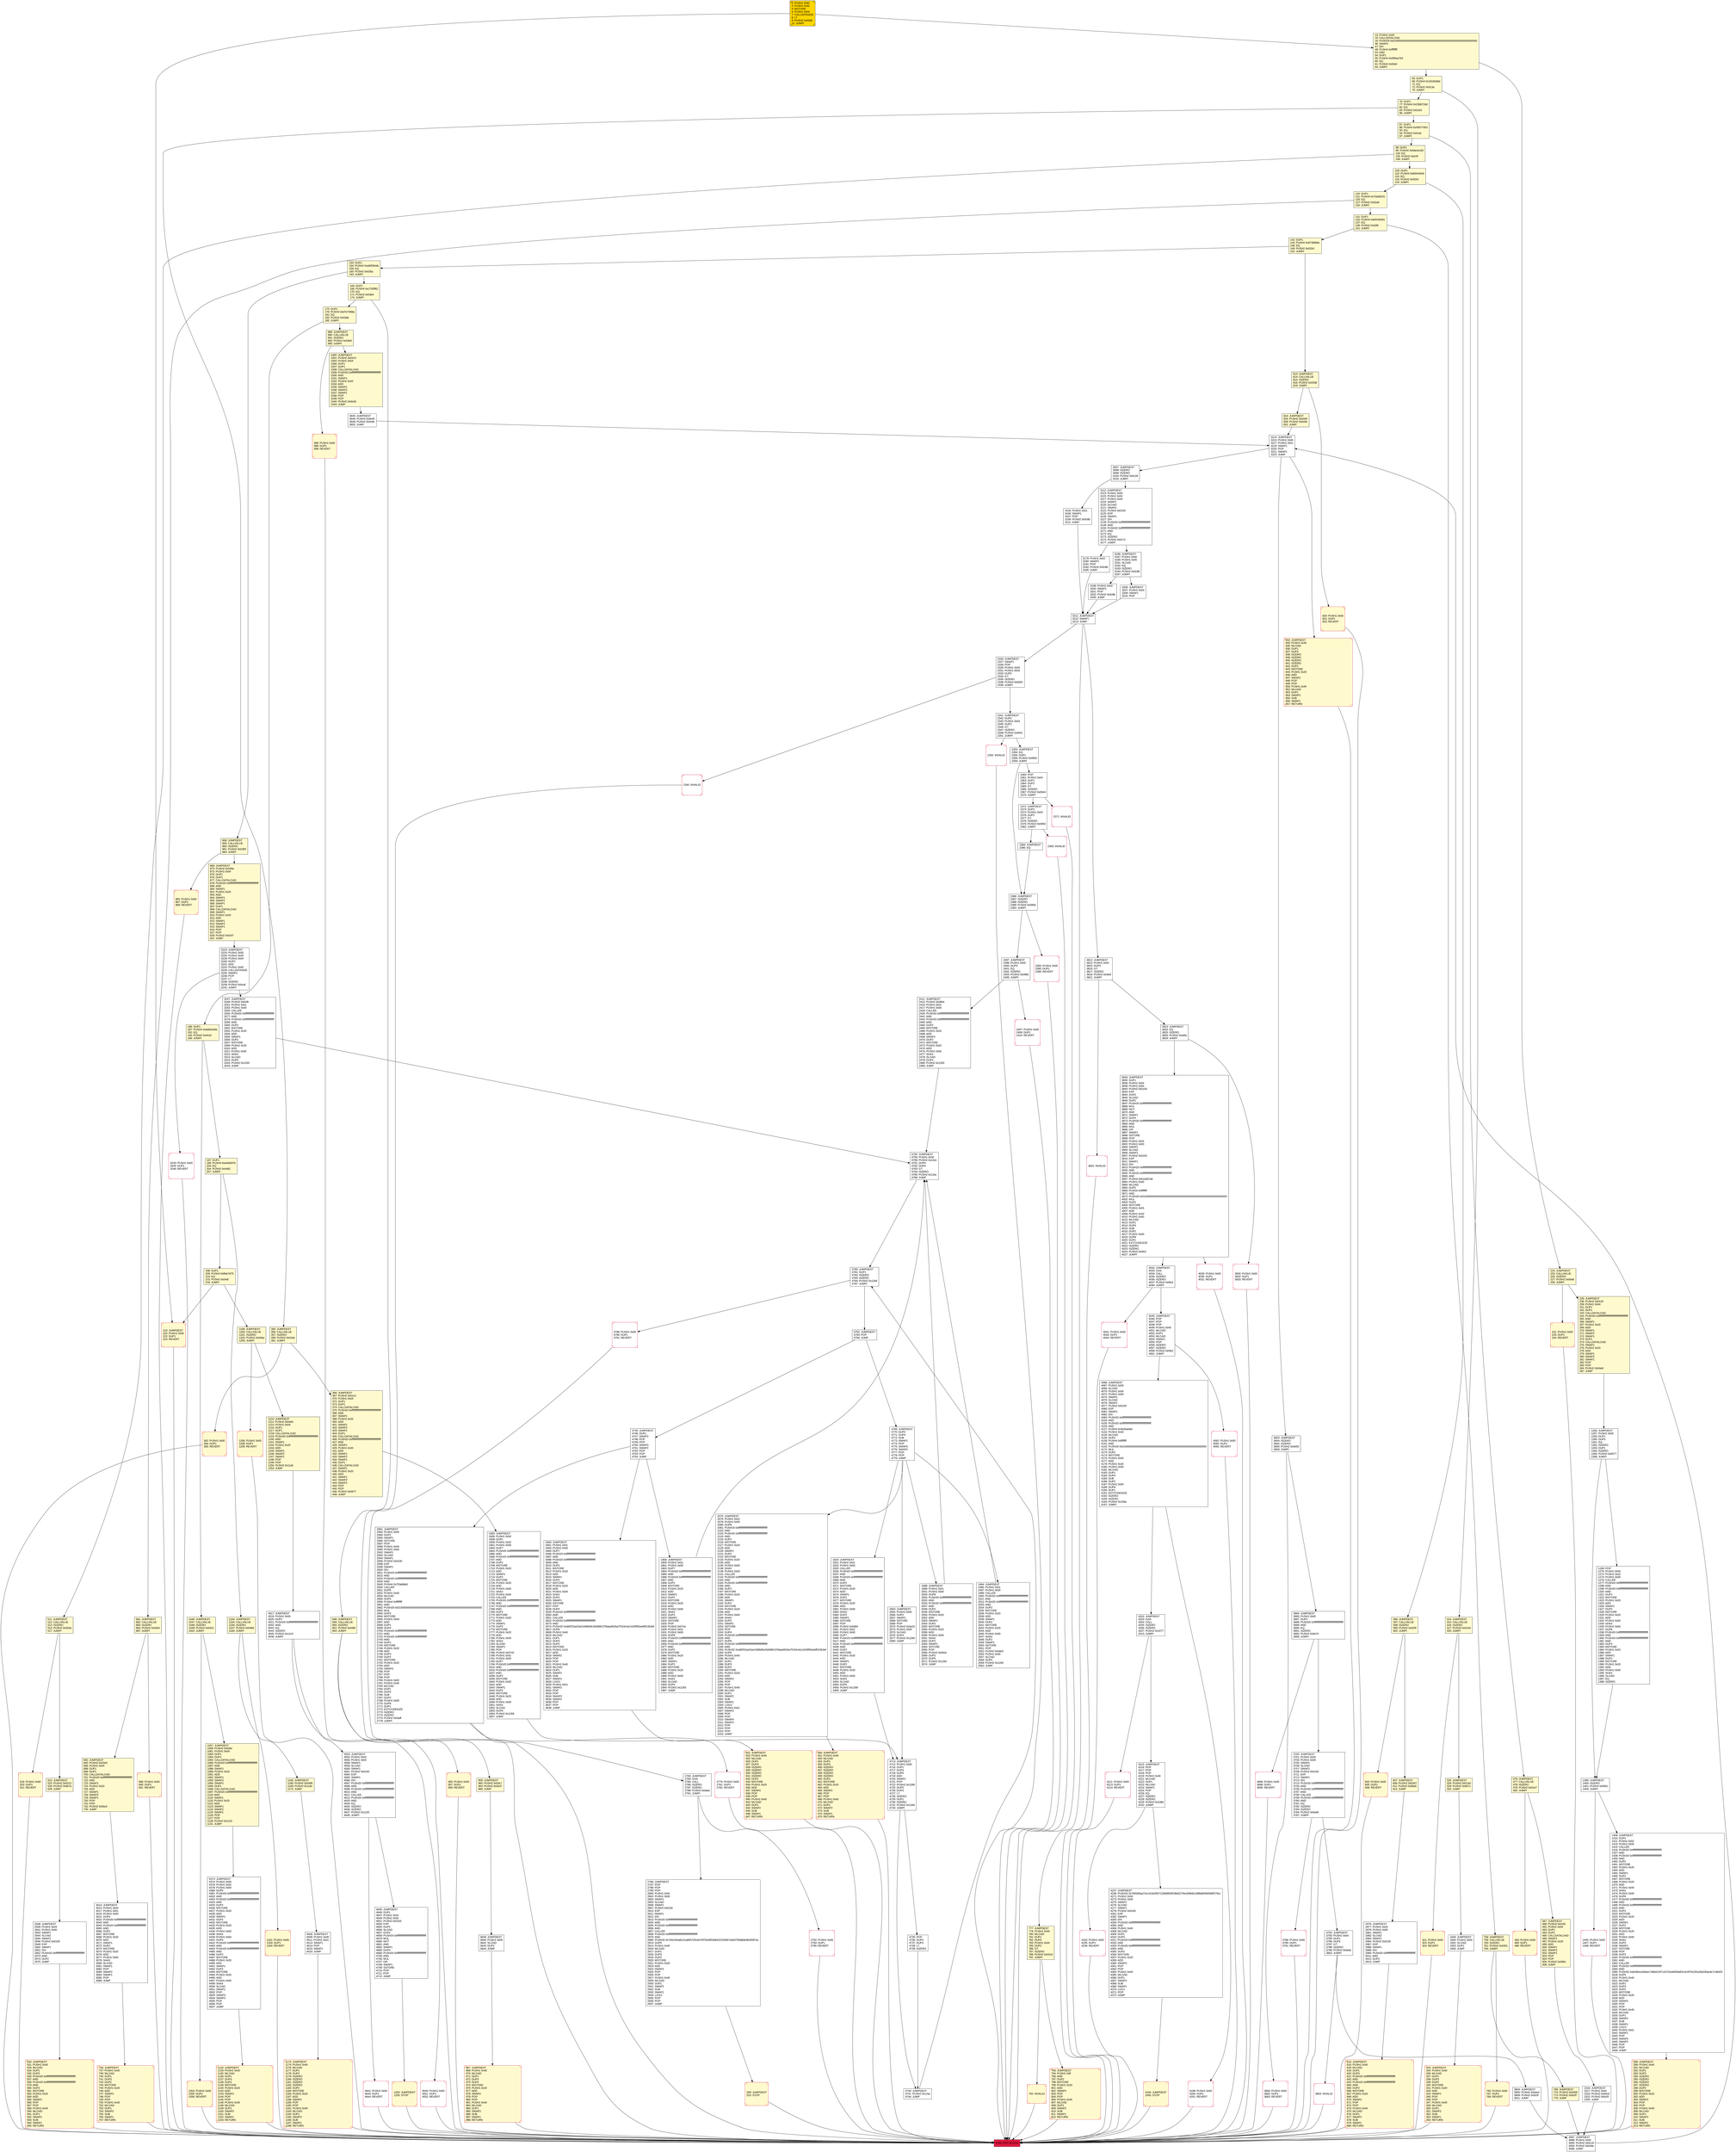 digraph G {
bgcolor=transparent rankdir=UD;
node [shape=box style=filled color=black fillcolor=white fontname=arial fontcolor=black];
2411 [label="2411: JUMPDEST\l2412: PUSH2 0x09b4\l2415: PUSH1 0x01\l2417: PUSH1 0x00\l2419: CALLER\l2420: PUSH20 0xffffffffffffffffffffffffffffffffffffffff\l2441: AND\l2442: PUSH20 0xffffffffffffffffffffffffffffffffffffffff\l2463: AND\l2464: DUP2\l2465: MSTORE\l2466: PUSH1 0x20\l2468: ADD\l2469: SWAP1\l2470: DUP2\l2471: MSTORE\l2472: PUSH1 0x20\l2474: ADD\l2475: PUSH1 0x00\l2477: SHA3\l2478: SLOAD\l2479: DUP4\l2480: PUSH2 0x1293\l2483: JUMP\l" ];
3243 [label="3243: PUSH1 0x00\l3245: DUP1\l3246: REVERT\l" shape=Msquare color=crimson ];
3792 [label="3792: JUMPDEST\l3793: PUSH1 0x04\l3795: DUP1\l3796: DUP2\l3797: GT\l3798: ISZERO\l3799: PUSH2 0x0edc\l3802: JUMPI\l" ];
2976 [label="2976: JUMPDEST\l2977: PUSH1 0x03\l2979: PUSH1 0x00\l2981: SWAP1\l2982: SLOAD\l2983: SWAP1\l2984: PUSH2 0x0100\l2987: EXP\l2988: SWAP1\l2989: DIV\l2990: PUSH20 0xffffffffffffffffffffffffffffffffffffffff\l3011: AND\l3012: DUP2\l3013: JUMP\l" ];
688 [label="688: PUSH1 0x00\l690: DUP1\l691: REVERT\l" fillcolor=lemonchiffon shape=Msquare color=crimson ];
3087 [label="3087: JUMPDEST\l3088: PUSH1 0x00\l3090: PUSH2 0x0c19\l3093: PUSH2 0x0c8e\l3096: JUMP\l" ];
4755 [label="4755: JUMPDEST\l4756: PUSH1 0x00\l4758: PUSH2 0x12a1\l4761: DUP4\l4762: DUP4\l4763: GT\l4764: ISZERO\l4765: PUSH2 0x12ac\l4768: JUMP\l" ];
607 [label="607: JUMPDEST\l608: PUSH2 0x0267\l611: PUSH2 0x0ba0\l614: JUMP\l" fillcolor=lemonchiffon ];
3104 [label="3104: PUSH1 0x01\l3106: SWAP1\l3107: POP\l3108: PUSH2 0x0c8b\l3111: JUMP\l" ];
4788 [label="4788: PUSH1 0x00\l4790: DUP1\l4791: REVERT\l" shape=Msquare color=crimson ];
1206 [label="1206: PUSH1 0x00\l1208: DUP1\l1209: REVERT\l" fillcolor=lemonchiffon shape=Msquare color=crimson ];
955 [label="955: PUSH1 0x00\l957: DUP1\l958: REVERT\l" fillcolor=lemonchiffon shape=Msquare color=crimson ];
186 [label="186: DUP1\l187: PUSH4 0xdd62ed3e\l192: EQ\l193: PUSH2 0x0416\l196: JUMPI\l" fillcolor=lemonchiffon ];
288 [label="288: JUMPDEST\l289: PUSH1 0x40\l291: MLOAD\l292: DUP1\l293: DUP3\l294: ISZERO\l295: ISZERO\l296: ISZERO\l297: ISZERO\l298: DUP2\l299: MSTORE\l300: PUSH1 0x20\l302: ADD\l303: SWAP2\l304: POP\l305: POP\l306: PUSH1 0x40\l308: MLOAD\l309: DUP1\l310: SWAP2\l311: SUB\l312: SWAP1\l313: RETURN\l" fillcolor=lemonchiffon shape=Msquare color=crimson ];
4028 [label="4028: PUSH1 0x00\l4030: DUP1\l4031: REVERT\l" shape=Msquare color=crimson ];
2581 [label="2581: JUMPDEST\l2582: PUSH1 0x05\l2584: DUP2\l2585: SWAP1\l2586: SSTORE\l2587: POP\l2588: PUSH1 0x04\l2590: PUSH1 0x00\l2592: SWAP1\l2593: SLOAD\l2594: SWAP1\l2595: PUSH2 0x0100\l2598: EXP\l2599: SWAP1\l2600: DIV\l2601: PUSH20 0xffffffffffffffffffffffffffffffffffffffff\l2622: AND\l2623: PUSH20 0xffffffffffffffffffffffffffffffffffffffff\l2644: AND\l2645: PUSH4 0x753e88e5\l2650: CALLER\l2651: DUP5\l2652: PUSH1 0x40\l2654: MLOAD\l2655: DUP4\l2656: PUSH4 0xffffffff\l2661: AND\l2662: PUSH29 0x0100000000000000000000000000000000000000000000000000000000\l2692: MUL\l2693: DUP2\l2694: MSTORE\l2695: PUSH1 0x04\l2697: ADD\l2698: DUP1\l2699: DUP4\l2700: PUSH20 0xffffffffffffffffffffffffffffffffffffffff\l2721: AND\l2722: PUSH20 0xffffffffffffffffffffffffffffffffffffffff\l2743: AND\l2744: DUP2\l2745: MSTORE\l2746: PUSH1 0x20\l2748: ADD\l2749: DUP3\l2750: DUP2\l2751: MSTORE\l2752: PUSH1 0x20\l2754: ADD\l2755: SWAP3\l2756: POP\l2757: POP\l2758: POP\l2759: PUSH1 0x00\l2761: PUSH1 0x40\l2763: MLOAD\l2764: DUP1\l2765: DUP4\l2766: SUB\l2767: DUP2\l2768: PUSH1 0x00\l2770: DUP8\l2771: DUP1\l2772: EXTCODESIZE\l2773: ISZERO\l2774: ISZERO\l2775: PUSH2 0x0adf\l2778: JUMPI\l" ];
175 [label="175: DUP1\l176: PUSH4 0xd7e7088a\l181: EQ\l182: PUSH2 0x03dd\l185: JUMPI\l" fillcolor=lemonchiffon ];
314 [label="314: JUMPDEST\l315: CALLVALUE\l316: ISZERO\l317: PUSH2 0x0145\l320: JUMPI\l" fillcolor=lemonchiffon ];
4735 [label="4735: POP\l4736: DUP4\l4737: DUP3\l4738: LT\l4739: ISZERO\l" ];
325 [label="325: JUMPDEST\l326: PUSH2 0x014d\l329: PUSH2 0x0671\l332: JUMP\l" fillcolor=lemonchiffon ];
3014 [label="3014: JUMPDEST\l3015: PUSH1 0x00\l3017: PUSH1 0x01\l3019: PUSH1 0x00\l3021: DUP4\l3022: PUSH20 0xffffffffffffffffffffffffffffffffffffffff\l3043: AND\l3044: PUSH20 0xffffffffffffffffffffffffffffffffffffffff\l3065: AND\l3066: DUP2\l3067: MSTORE\l3068: PUSH1 0x20\l3070: ADD\l3071: SWAP1\l3072: DUP2\l3073: MSTORE\l3074: PUSH1 0x20\l3076: ADD\l3077: PUSH1 0x00\l3079: SHA3\l3080: SLOAD\l3081: SWAP1\l3082: POP\l3083: SWAP2\l3084: SWAP1\l3085: POP\l3086: JUMP\l" ];
869 [label="869: JUMPDEST\l870: PUSH2 0x039a\l873: PUSH1 0x04\l875: DUP1\l876: DUP1\l877: CALLDATALOAD\l878: PUSH20 0xffffffffffffffffffffffffffffffffffffffff\l899: AND\l900: SWAP1\l901: PUSH1 0x20\l903: ADD\l904: SWAP1\l905: SWAP2\l906: SWAP1\l907: DUP1\l908: CALLDATALOAD\l909: SWAP1\l910: PUSH1 0x20\l912: ADD\l913: SWAP1\l914: SWAP2\l915: SWAP1\l916: POP\l917: POP\l918: PUSH2 0x0c97\l921: JUMP\l" fillcolor=lemonchiffon ];
1161 [label="1161: PUSH1 0x00\l1163: DUP1\l1164: REVERT\l" fillcolor=lemonchiffon shape=Msquare color=crimson ];
4233 [label="4233: PUSH1 0x00\l4235: DUP1\l4236: REVERT\l" shape=Msquare color=crimson ];
511 [label="511: JUMPDEST\l512: CALLVALUE\l513: ISZERO\l514: PUSH2 0x020a\l517: JUMPI\l" fillcolor=lemonchiffon ];
4740 [label="4740: JUMPDEST\l4741: PUSH2 0x12ac\l4744: JUMP\l" ];
4645 [label="4645: JUMPDEST\l4646: DUP1\l4647: PUSH1 0x03\l4649: PUSH1 0x00\l4651: PUSH2 0x0100\l4654: EXP\l4655: DUP2\l4656: SLOAD\l4657: DUP2\l4658: PUSH20 0xffffffffffffffffffffffffffffffffffffffff\l4679: MUL\l4680: NOT\l4681: AND\l4682: SWAP1\l4683: DUP4\l4684: PUSH20 0xffffffffffffffffffffffffffffffffffffffff\l4705: AND\l4706: MUL\l4707: OR\l4708: SWAP1\l4709: SSTORE\l4710: POP\l4711: POP\l4712: JUMP\l" ];
3834 [label="3834: JUMPDEST\l3835: DUP1\l3836: PUSH1 0x04\l3838: PUSH1 0x00\l3840: PUSH2 0x0100\l3843: EXP\l3844: DUP2\l3845: SLOAD\l3846: DUP2\l3847: PUSH20 0xffffffffffffffffffffffffffffffffffffffff\l3868: MUL\l3869: NOT\l3870: AND\l3871: SWAP1\l3872: DUP4\l3873: PUSH20 0xffffffffffffffffffffffffffffffffffffffff\l3894: AND\l3895: MUL\l3896: OR\l3897: SWAP1\l3898: SSTORE\l3899: POP\l3900: PUSH1 0x04\l3902: PUSH1 0x00\l3904: SWAP1\l3905: SLOAD\l3906: SWAP1\l3907: PUSH2 0x0100\l3910: EXP\l3911: SWAP1\l3912: DIV\l3913: PUSH20 0xffffffffffffffffffffffffffffffffffffffff\l3934: AND\l3935: PUSH20 0xffffffffffffffffffffffffffffffffffffffff\l3956: AND\l3957: PUSH4 0x61d3d7a6\l3962: PUSH1 0x40\l3964: MLOAD\l3965: DUP2\l3966: PUSH4 0xffffffff\l3971: AND\l3972: PUSH29 0x0100000000000000000000000000000000000000000000000000000000\l4002: MUL\l4003: DUP2\l4004: MSTORE\l4005: PUSH1 0x04\l4007: ADD\l4008: PUSH1 0x20\l4010: PUSH1 0x40\l4012: MLOAD\l4013: DUP1\l4014: DUP4\l4015: SUB\l4016: DUP2\l4017: PUSH1 0x00\l4019: DUP8\l4020: DUP1\l4021: EXTCODESIZE\l4022: ISZERO\l4023: ISZERO\l4024: PUSH2 0x0fc0\l4027: JUMPI\l" ];
1199 [label="1199: JUMPDEST\l1200: CALLVALUE\l1201: ISZERO\l1202: PUSH2 0x04ba\l1205: JUMPI\l" fillcolor=lemonchiffon ];
615 [label="615: JUMPDEST\l616: PUSH1 0x40\l618: MLOAD\l619: DUP1\l620: DUP3\l621: PUSH20 0xffffffffffffffffffffffffffffffffffffffff\l642: AND\l643: PUSH20 0xffffffffffffffffffffffffffffffffffffffff\l664: AND\l665: DUP2\l666: MSTORE\l667: PUSH1 0x20\l669: ADD\l670: SWAP2\l671: POP\l672: POP\l673: PUSH1 0x40\l675: MLOAD\l676: DUP1\l677: SWAP2\l678: SUB\l679: SWAP1\l680: RETURN\l" fillcolor=lemonchiffon shape=Msquare color=crimson ];
1858 [label="1858: JUMPDEST\l1859: PUSH1 0x01\l1861: PUSH1 0x00\l1863: DUP7\l1864: PUSH20 0xffffffffffffffffffffffffffffffffffffffff\l1885: AND\l1886: PUSH20 0xffffffffffffffffffffffffffffffffffffffff\l1907: AND\l1908: DUP2\l1909: MSTORE\l1910: PUSH1 0x20\l1912: ADD\l1913: SWAP1\l1914: DUP2\l1915: MSTORE\l1916: PUSH1 0x20\l1918: ADD\l1919: PUSH1 0x00\l1921: SHA3\l1922: DUP2\l1923: SWAP1\l1924: SSTORE\l1925: POP\l1926: PUSH2 0x07ce\l1929: PUSH1 0x01\l1931: PUSH1 0x00\l1933: DUP8\l1934: PUSH20 0xffffffffffffffffffffffffffffffffffffffff\l1955: AND\l1956: PUSH20 0xffffffffffffffffffffffffffffffffffffffff\l1977: AND\l1978: DUP2\l1979: MSTORE\l1980: PUSH1 0x20\l1982: ADD\l1983: SWAP1\l1984: DUP2\l1985: MSTORE\l1986: PUSH1 0x20\l1988: ADD\l1989: PUSH1 0x00\l1991: SHA3\l1992: SLOAD\l1993: DUP5\l1994: PUSH2 0x1293\l1997: JUMP\l" ];
793 [label="793: JUMPDEST\l794: PUSH1 0xff\l796: AND\l797: DUP2\l798: MSTORE\l799: PUSH1 0x20\l801: ADD\l802: SWAP2\l803: POP\l804: POP\l805: PUSH1 0x40\l807: MLOAD\l808: DUP1\l809: SWAP2\l810: SUB\l811: SWAP1\l812: RETURN\l" fillcolor=lemonchiffon shape=Msquare color=crimson ];
366 [label="366: JUMPDEST\l367: PUSH2 0x01c2\l370: PUSH1 0x04\l372: DUP1\l373: DUP1\l374: CALLDATALOAD\l375: PUSH20 0xffffffffffffffffffffffffffffffffffffffff\l396: AND\l397: SWAP1\l398: PUSH1 0x20\l400: ADD\l401: SWAP1\l402: SWAP2\l403: SWAP1\l404: DUP1\l405: CALLDATALOAD\l406: PUSH20 0xffffffffffffffffffffffffffffffffffffffff\l427: AND\l428: SWAP1\l429: PUSH1 0x20\l431: ADD\l432: SWAP1\l433: SWAP2\l434: SWAP1\l435: DUP1\l436: CALLDATALOAD\l437: SWAP1\l438: PUSH1 0x20\l440: ADD\l441: SWAP1\l442: SWAP2\l443: SWAP1\l444: POP\l445: POP\l446: PUSH2 0x0677\l449: JUMP\l" fillcolor=lemonchiffon ];
3223 [label="3223: JUMPDEST\l3224: PUSH1 0x00\l3226: PUSH1 0x40\l3228: PUSH1 0x04\l3230: DUP2\l3231: ADD\l3232: PUSH1 0x00\l3234: CALLDATASIZE\l3235: SWAP1\l3236: POP\l3237: LT\l3238: ISZERO\l3239: PUSH2 0x0caf\l3242: JUMPI\l" ];
4517 [label="4517: JUMPDEST\l4518: PUSH1 0x00\l4520: DUP2\l4521: PUSH20 0xffffffffffffffffffffffffffffffffffffffff\l4542: AND\l4543: EQ\l4544: ISZERO\l4545: PUSH2 0x11c9\l4548: JUMPI\l" ];
2341 [label="2341: JUMPDEST\l2342: DUP2\l2343: PUSH1 0x04\l2345: DUP2\l2346: GT\l2347: ISZERO\l2348: PUSH2 0x0931\l2351: JUMPI\l" ];
235 [label="235: JUMPDEST\l236: PUSH2 0x0120\l239: PUSH1 0x04\l241: DUP1\l242: DUP1\l243: CALLDATALOAD\l244: PUSH20 0xffffffffffffffffffffffffffffffffffffffff\l265: AND\l266: SWAP1\l267: PUSH1 0x20\l269: ADD\l270: SWAP1\l271: SWAP2\l272: SWAP1\l273: DUP1\l274: CALLDATALOAD\l275: SWAP1\l276: PUSH1 0x20\l278: ADD\l279: SWAP1\l280: SWAP2\l281: SWAP1\l282: POP\l283: POP\l284: PUSH2 0x04e8\l287: JUMP\l" fillcolor=lemonchiffon ];
3460 [label="3460: JUMPDEST\l3461: PUSH1 0x01\l3463: PUSH1 0x00\l3465: DUP7\l3466: PUSH20 0xffffffffffffffffffffffffffffffffffffffff\l3487: AND\l3488: PUSH20 0xffffffffffffffffffffffffffffffffffffffff\l3509: AND\l3510: DUP2\l3511: MSTORE\l3512: PUSH1 0x20\l3514: ADD\l3515: SWAP1\l3516: DUP2\l3517: MSTORE\l3518: PUSH1 0x20\l3520: ADD\l3521: PUSH1 0x00\l3523: SHA3\l3524: DUP2\l3525: SWAP1\l3526: SSTORE\l3527: POP\l3528: DUP4\l3529: PUSH20 0xffffffffffffffffffffffffffffffffffffffff\l3550: AND\l3551: CALLER\l3552: PUSH20 0xffffffffffffffffffffffffffffffffffffffff\l3573: AND\l3574: PUSH32 0xddf252ad1be2c89b69c2b068fc378daa952ba7f163c4a11628f55a4df523b3ef\l3607: DUP6\l3608: PUSH1 0x40\l3610: MLOAD\l3611: DUP1\l3612: DUP3\l3613: DUP2\l3614: MSTORE\l3615: PUSH1 0x20\l3617: ADD\l3618: SWAP2\l3619: POP\l3620: POP\l3621: PUSH1 0x40\l3623: MLOAD\l3624: DUP1\l3625: SWAP2\l3626: SUB\l3627: SWAP1\l3628: LOG3\l3629: PUSH1 0x01\l3631: SWAP2\l3632: POP\l3633: POP\l3634: SWAP3\l3635: SWAP2\l3636: POP\l3637: POP\l3638: JUMP\l" ];
3211 [label="3211: JUMPDEST\l3212: SWAP1\l3213: JUMP\l" ];
530 [label="530: JUMPDEST\l531: PUSH1 0x40\l533: MLOAD\l534: DUP1\l535: DUP3\l536: PUSH20 0xffffffffffffffffffffffffffffffffffffffff\l557: AND\l558: PUSH20 0xffffffffffffffffffffffffffffffffffffffff\l579: AND\l580: DUP2\l581: MSTORE\l582: PUSH1 0x20\l584: ADD\l585: SWAP2\l586: POP\l587: POP\l588: PUSH1 0x40\l590: MLOAD\l591: DUP1\l592: SWAP2\l593: SUB\l594: SWAP1\l595: RETURN\l" fillcolor=lemonchiffon shape=Msquare color=crimson ];
483 [label="483: PUSH1 0x00\l485: DUP1\l486: REVERT\l" fillcolor=lemonchiffon shape=Msquare color=crimson ];
2386 [label="2386: JUMPDEST\l2387: ISZERO\l2388: ISZERO\l2389: PUSH2 0x095d\l2392: JUMPI\l" ];
996 [label="996: PUSH1 0x00\l998: DUP1\l999: REVERT\l" fillcolor=lemonchiffon shape=Msquare color=crimson ];
231 [label="231: PUSH1 0x00\l233: DUP1\l234: REVERT\l" fillcolor=lemonchiffon shape=Msquare color=crimson ];
76 [label="76: DUP1\l77: PUSH4 0x23b872dd\l82: EQ\l83: PUSH2 0x0163\l86: JUMPI\l" fillcolor=lemonchiffon ];
120 [label="120: DUP1\l121: PUSH4 0x70a08231\l126: EQ\l127: PUSH2 0x02a9\l130: JUMPI\l" fillcolor=lemonchiffon ];
2075 [label="2075: JUMPDEST\l2076: PUSH1 0x02\l2078: PUSH1 0x00\l2080: DUP8\l2081: PUSH20 0xffffffffffffffffffffffffffffffffffffffff\l2102: AND\l2103: PUSH20 0xffffffffffffffffffffffffffffffffffffffff\l2124: AND\l2125: DUP2\l2126: MSTORE\l2127: PUSH1 0x20\l2129: ADD\l2130: SWAP1\l2131: DUP2\l2132: MSTORE\l2133: PUSH1 0x20\l2135: ADD\l2136: PUSH1 0x00\l2138: SHA3\l2139: PUSH1 0x00\l2141: CALLER\l2142: PUSH20 0xffffffffffffffffffffffffffffffffffffffff\l2163: AND\l2164: PUSH20 0xffffffffffffffffffffffffffffffffffffffff\l2185: AND\l2186: DUP2\l2187: MSTORE\l2188: PUSH1 0x20\l2190: ADD\l2191: SWAP1\l2192: DUP2\l2193: MSTORE\l2194: PUSH1 0x20\l2196: ADD\l2197: PUSH1 0x00\l2199: SHA3\l2200: DUP2\l2201: SWAP1\l2202: SSTORE\l2203: POP\l2204: DUP4\l2205: PUSH20 0xffffffffffffffffffffffffffffffffffffffff\l2226: AND\l2227: DUP6\l2228: PUSH20 0xffffffffffffffffffffffffffffffffffffffff\l2249: AND\l2250: PUSH32 0xddf252ad1be2c89b69c2b068fc378daa952ba7f163c4a11628f55a4df523b3ef\l2283: DUP6\l2284: PUSH1 0x40\l2286: MLOAD\l2287: DUP1\l2288: DUP3\l2289: DUP2\l2290: MSTORE\l2291: PUSH1 0x20\l2293: ADD\l2294: SWAP2\l2295: POP\l2296: POP\l2297: PUSH1 0x40\l2299: MLOAD\l2300: DUP1\l2301: SWAP2\l2302: SUB\l2303: SWAP1\l2304: LOG3\l2305: PUSH1 0x01\l2307: SWAP2\l2308: POP\l2309: POP\l2310: SWAP4\l2311: SWAP3\l2312: POP\l2313: POP\l2314: POP\l2315: JUMP\l" ];
2792 [label="2792: PUSH1 0x00\l2794: DUP1\l2795: REVERT\l" shape=Msquare color=crimson ];
4237 [label="4237: JUMPDEST\l4238: PUSH32 0x7845d5aa74cc410e35571258d954f23b82276e160fe8c188fa80566580f279cc\l4271: PUSH1 0x04\l4273: PUSH1 0x00\l4275: SWAP1\l4276: SLOAD\l4277: SWAP1\l4278: PUSH2 0x0100\l4281: EXP\l4282: SWAP1\l4283: DIV\l4284: PUSH20 0xffffffffffffffffffffffffffffffffffffffff\l4305: AND\l4306: PUSH1 0x40\l4308: MLOAD\l4309: DUP1\l4310: DUP3\l4311: PUSH20 0xffffffffffffffffffffffffffffffffffffffff\l4332: AND\l4333: PUSH20 0xffffffffffffffffffffffffffffffffffffffff\l4354: AND\l4355: DUP2\l4356: MSTORE\l4357: PUSH1 0x20\l4359: ADD\l4360: SWAP2\l4361: POP\l4362: POP\l4363: PUSH1 0x40\l4365: MLOAD\l4366: DUP1\l4367: SWAP2\l4368: SUB\l4369: SWAP1\l4370: LOG1\l4371: POP\l4372: JUMP\l" ];
3198 [label="3198: PUSH1 0x03\l3200: SWAP1\l3201: POP\l3202: PUSH2 0x0c8b\l3205: JUMP\l" ];
824 [label="824: JUMPDEST\l825: PUSH2 0x0340\l828: PUSH2 0x0c8e\l831: JUMP\l" fillcolor=lemonchiffon ];
3822 [label="3822: INVALID\l" shape=Msquare color=crimson ];
736 [label="736: JUMPDEST\l737: PUSH1 0x40\l739: MLOAD\l740: DUP1\l741: DUP3\l742: DUP2\l743: MSTORE\l744: PUSH1 0x20\l746: ADD\l747: SWAP2\l748: POP\l749: POP\l750: PUSH1 0x40\l752: MLOAD\l753: DUP1\l754: SWAP2\l755: SUB\l756: SWAP1\l757: RETURN\l" fillcolor=lemonchiffon shape=Msquare color=crimson ];
355 [label="355: JUMPDEST\l356: CALLVALUE\l357: ISZERO\l358: PUSH2 0x016e\l361: JUMPI\l" fillcolor=lemonchiffon ];
3830 [label="3830: PUSH1 0x00\l3832: DUP1\l3833: REVERT\l" shape=Msquare color=crimson ];
3178 [label="3178: PUSH1 0x02\l3180: SWAP1\l3181: POP\l3182: PUSH2 0x0c8b\l3185: JUMP\l" ];
948 [label="948: JUMPDEST\l949: CALLVALUE\l950: ISZERO\l951: PUSH2 0x03bf\l954: JUMPI\l" fillcolor=lemonchiffon ];
765 [label="765: PUSH1 0x00\l767: DUP1\l768: REVERT\l" fillcolor=lemonchiffon shape=Msquare color=crimson ];
2372 [label="2372: JUMPDEST\l2373: DUP2\l2374: PUSH1 0x04\l2376: DUP2\l2377: GT\l2378: ISZERO\l2379: PUSH2 0x0950\l2382: JUMPI\l" ];
3664 [label="3664: JUMPDEST\l3665: PUSH1 0x00\l3667: DUP2\l3668: PUSH20 0xffffffffffffffffffffffffffffffffffffffff\l3689: AND\l3690: EQ\l3691: ISZERO\l3692: PUSH2 0x0e74\l3695: JUMPI\l" ];
2397 [label="2397: JUMPDEST\l2398: PUSH1 0x00\l2400: DUP3\l2401: EQ\l2402: ISZERO\l2403: PUSH2 0x096b\l2406: JUMPI\l" ];
4202 [label="4202: JUMPDEST\l4203: GAS\l4204: CALL\l4205: ISZERO\l4206: ISZERO\l4207: PUSH2 0x1077\l4210: JUMPI\l" ];
959 [label="959: JUMPDEST\l960: PUSH2 0x03c7\l963: PUSH2 0x0e37\l966: JUMP\l" fillcolor=lemonchiffon ];
3803 [label="3803: INVALID\l" shape=Msquare color=crimson ];
4549 [label="4549: PUSH1 0x00\l4551: DUP1\l4552: REVERT\l" shape=Msquare color=crimson ];
4553 [label="4553: JUMPDEST\l4554: PUSH1 0x03\l4556: PUSH1 0x00\l4558: SWAP1\l4559: SLOAD\l4560: SWAP1\l4561: PUSH2 0x0100\l4564: EXP\l4565: SWAP1\l4566: DIV\l4567: PUSH20 0xffffffffffffffffffffffffffffffffffffffff\l4588: AND\l4589: PUSH20 0xffffffffffffffffffffffffffffffffffffffff\l4610: AND\l4611: CALLER\l4612: PUSH20 0xffffffffffffffffffffffffffffffffffffffff\l4633: AND\l4634: EQ\l4635: ISZERO\l4636: ISZERO\l4637: PUSH2 0x1225\l4640: JUMPI\l" ];
681 [label="681: JUMPDEST\l682: CALLVALUE\l683: ISZERO\l684: PUSH2 0x02b4\l687: JUMPI\l" fillcolor=lemonchiffon ];
4041 [label="4041: PUSH1 0x00\l4043: DUP1\l4044: REVERT\l" shape=Msquare color=crimson ];
0 [label="0: PUSH1 0x60\l2: PUSH1 0x40\l4: MSTORE\l5: PUSH1 0x04\l7: CALLDATASIZE\l8: LT\l9: PUSH2 0x00db\l12: JUMPI\l" fillcolor=lemonchiffon shape=Msquare fillcolor=gold ];
509 [label="509: JUMPDEST\l510: STOP\l" fillcolor=lemonchiffon shape=Msquare color=crimson ];
3788 [label="3788: PUSH1 0x00\l3790: DUP1\l3791: REVERT\l" shape=Msquare color=crimson ];
596 [label="596: JUMPDEST\l597: CALLVALUE\l598: ISZERO\l599: PUSH2 0x025f\l602: JUMPI\l" fillcolor=lemonchiffon ];
1399 [label="1399: JUMPDEST\l1400: ISZERO\l1401: PUSH2 0x0581\l1404: JUMPI\l" ];
1254 [label="1254: JUMPDEST\l1255: STOP\l" fillcolor=lemonchiffon shape=Msquare color=crimson ];
3320 [label="3320: JUMPDEST\l3321: PUSH1 0x01\l3323: PUSH1 0x00\l3325: CALLER\l3326: PUSH20 0xffffffffffffffffffffffffffffffffffffffff\l3347: AND\l3348: PUSH20 0xffffffffffffffffffffffffffffffffffffffff\l3369: AND\l3370: DUP2\l3371: MSTORE\l3372: PUSH1 0x20\l3374: ADD\l3375: SWAP1\l3376: DUP2\l3377: MSTORE\l3378: PUSH1 0x20\l3380: ADD\l3381: PUSH1 0x00\l3383: SHA3\l3384: DUP2\l3385: SWAP1\l3386: SSTORE\l3387: POP\l3388: PUSH2 0x0d84\l3391: PUSH1 0x01\l3393: PUSH1 0x00\l3395: DUP7\l3396: PUSH20 0xffffffffffffffffffffffffffffffffffffffff\l3417: AND\l3418: PUSH20 0xffffffffffffffffffffffffffffffffffffffff\l3439: AND\l3440: DUP2\l3441: MSTORE\l3442: PUSH1 0x20\l3444: ADD\l3445: SWAP1\l3446: DUP2\l3447: MSTORE\l3448: PUSH1 0x20\l3450: ADD\l3451: PUSH1 0x00\l3453: SHA3\l3454: SLOAD\l3455: DUP5\l3456: PUSH2 0x1269\l3459: JUMP\l" ];
967 [label="967: JUMPDEST\l968: PUSH1 0x40\l970: MLOAD\l971: DUP1\l972: DUP3\l973: DUP2\l974: MSTORE\l975: PUSH1 0x20\l977: ADD\l978: SWAP2\l979: POP\l980: POP\l981: PUSH1 0x40\l983: MLOAD\l984: DUP1\l985: SWAP2\l986: SUB\l987: SWAP1\l988: RETURN\l" fillcolor=lemonchiffon shape=Msquare color=crimson ];
1998 [label="1998: JUMPDEST\l1999: PUSH1 0x01\l2001: PUSH1 0x00\l2003: DUP8\l2004: PUSH20 0xffffffffffffffffffffffffffffffffffffffff\l2025: AND\l2026: PUSH20 0xffffffffffffffffffffffffffffffffffffffff\l2047: AND\l2048: DUP2\l2049: MSTORE\l2050: PUSH1 0x20\l2052: ADD\l2053: SWAP1\l2054: DUP2\l2055: MSTORE\l2056: PUSH1 0x20\l2058: ADD\l2059: PUSH1 0x00\l2061: SHA3\l2062: DUP2\l2063: SWAP1\l2064: SSTORE\l2065: POP\l2066: PUSH2 0x081b\l2069: DUP2\l2070: DUP5\l2071: PUSH2 0x1293\l2074: JUMP\l" ];
692 [label="692: JUMPDEST\l693: PUSH2 0x02e0\l696: PUSH1 0x04\l698: DUP1\l699: DUP1\l700: CALLDATALOAD\l701: PUSH20 0xffffffffffffffffffffffffffffffffffffffff\l722: AND\l723: SWAP1\l724: PUSH1 0x20\l726: ADD\l727: SWAP1\l728: SWAP2\l729: SWAP1\l730: POP\l731: POP\l732: PUSH2 0x0bc6\l735: JUMP\l" fillcolor=lemonchiffon ];
1269 [label="1269: POP\l1270: PUSH1 0x00\l1272: PUSH1 0x02\l1274: PUSH1 0x00\l1276: CALLER\l1277: PUSH20 0xffffffffffffffffffffffffffffffffffffffff\l1298: AND\l1299: PUSH20 0xffffffffffffffffffffffffffffffffffffffff\l1320: AND\l1321: DUP2\l1322: MSTORE\l1323: PUSH1 0x20\l1325: ADD\l1326: SWAP1\l1327: DUP2\l1328: MSTORE\l1329: PUSH1 0x20\l1331: ADD\l1332: PUSH1 0x00\l1334: SHA3\l1335: PUSH1 0x00\l1337: DUP6\l1338: PUSH20 0xffffffffffffffffffffffffffffffffffffffff\l1359: AND\l1360: PUSH20 0xffffffffffffffffffffffffffffffffffffffff\l1381: AND\l1382: DUP2\l1383: MSTORE\l1384: PUSH1 0x20\l1386: ADD\l1387: SWAP1\l1388: DUP2\l1389: MSTORE\l1390: PUSH1 0x20\l1392: ADD\l1393: PUSH1 0x00\l1395: SHA3\l1396: SLOAD\l1397: EQ\l1398: ISZERO\l" ];
2779 [label="2779: PUSH1 0x00\l2781: DUP1\l2782: REVERT\l" shape=Msquare color=crimson ];
832 [label="832: JUMPDEST\l833: PUSH1 0x40\l835: MLOAD\l836: DUP1\l837: DUP3\l838: ISZERO\l839: ISZERO\l840: ISZERO\l841: ISZERO\l842: DUP2\l843: MSTORE\l844: PUSH1 0x20\l846: ADD\l847: SWAP2\l848: POP\l849: POP\l850: PUSH1 0x40\l852: MLOAD\l853: DUP1\l854: SWAP2\l855: SUB\l856: SWAP1\l857: RETURN\l" fillcolor=lemonchiffon shape=Msquare color=crimson ];
4032 [label="4032: JUMPDEST\l4033: GAS\l4034: CALL\l4035: ISZERO\l4036: ISZERO\l4037: PUSH2 0x0fcd\l4040: JUMPI\l" ];
487 [label="487: JUMPDEST\l488: PUSH2 0x01fd\l491: PUSH1 0x04\l493: DUP1\l494: DUP1\l495: CALLDATALOAD\l496: SWAP1\l497: PUSH1 0x20\l499: ADD\l500: SWAP1\l501: SWAP2\l502: SWAP1\l503: POP\l504: POP\l505: PUSH2 0x090c\l508: JUMP\l" fillcolor=lemonchiffon ];
1000 [label="1000: JUMPDEST\l1001: PUSH2 0x0414\l1004: PUSH1 0x04\l1006: DUP1\l1007: DUP1\l1008: CALLDATALOAD\l1009: PUSH20 0xffffffffffffffffffffffffffffffffffffffff\l1030: AND\l1031: SWAP1\l1032: PUSH1 0x20\l1034: ADD\l1035: SWAP1\l1036: SWAP2\l1037: SWAP1\l1038: POP\l1039: POP\l1040: PUSH2 0x0e3d\l1043: JUMP\l" fillcolor=lemonchiffon ];
4062 [label="4062: PUSH1 0x00\l4064: DUP1\l4065: REVERT\l" shape=Msquare color=crimson ];
1044 [label="1044: JUMPDEST\l1045: STOP\l" fillcolor=lemonchiffon shape=Msquare color=crimson ];
4641 [label="4641: PUSH1 0x00\l4643: DUP1\l4644: REVERT\l" shape=Msquare color=crimson ];
476 [label="476: JUMPDEST\l477: CALLVALUE\l478: ISZERO\l479: PUSH2 0x01e7\l482: JUMPI\l" fillcolor=lemonchiffon ];
758 [label="758: JUMPDEST\l759: CALLVALUE\l760: ISZERO\l761: PUSH2 0x0301\l764: JUMPI\l" fillcolor=lemonchiffon ];
153 [label="153: DUP1\l154: PUSH4 0xa9059cbb\l159: EQ\l160: PUSH2 0x035a\l163: JUMPI\l" fillcolor=lemonchiffon ];
2316 [label="2316: JUMPDEST\l2317: PUSH1 0x00\l2319: PUSH2 0x0916\l2322: PUSH2 0x0c0f\l2325: JUMP\l" ];
3206 [label="3206: JUMPDEST\l3207: PUSH1 0x04\l3209: SWAP1\l3210: POP\l" ];
4045 [label="4045: JUMPDEST\l4046: POP\l4047: POP\l4048: POP\l4049: PUSH1 0x40\l4051: MLOAD\l4052: DUP1\l4053: MLOAD\l4054: SWAP1\l4055: POP\l4056: ISZERO\l4057: ISZERO\l4058: PUSH2 0x0fe2\l4061: JUMPI\l" ];
4373 [label="4373: JUMPDEST\l4374: PUSH1 0x00\l4376: PUSH1 0x02\l4378: PUSH1 0x00\l4380: DUP5\l4381: PUSH20 0xffffffffffffffffffffffffffffffffffffffff\l4402: AND\l4403: PUSH20 0xffffffffffffffffffffffffffffffffffffffff\l4424: AND\l4425: DUP2\l4426: MSTORE\l4427: PUSH1 0x20\l4429: ADD\l4430: SWAP1\l4431: DUP2\l4432: MSTORE\l4433: PUSH1 0x20\l4435: ADD\l4436: PUSH1 0x00\l4438: SHA3\l4439: PUSH1 0x00\l4441: DUP4\l4442: PUSH20 0xffffffffffffffffffffffffffffffffffffffff\l4463: AND\l4464: PUSH20 0xffffffffffffffffffffffffffffffffffffffff\l4485: AND\l4486: DUP2\l4487: MSTORE\l4488: PUSH1 0x20\l4490: ADD\l4491: SWAP1\l4492: DUP2\l4493: MSTORE\l4494: PUSH1 0x20\l4496: ADD\l4497: PUSH1 0x00\l4499: SHA3\l4500: SLOAD\l4501: SWAP1\l4502: POP\l4503: SWAP3\l4504: SWAP2\l4505: POP\l4506: POP\l4507: JUMP\l" ];
2352 [label="2352: INVALID\l" shape=Msquare color=crimson ];
1210 [label="1210: JUMPDEST\l1211: PUSH2 0x04e6\l1214: PUSH1 0x04\l1216: DUP1\l1217: DUP1\l1218: CALLDATALOAD\l1219: PUSH20 0xffffffffffffffffffffffffffffffffffffffff\l1240: AND\l1241: SWAP1\l1242: PUSH1 0x20\l1244: ADD\l1245: SWAP1\l1246: SWAP2\l1247: SWAP1\l1248: POP\l1249: POP\l1250: PUSH2 0x11a5\l1253: JUMP\l" fillcolor=lemonchiffon ];
2783 [label="2783: JUMPDEST\l2784: GAS\l2785: CALL\l2786: ISZERO\l2787: ISZERO\l2788: PUSH2 0x0aec\l2791: JUMPI\l" ];
820 [label="820: PUSH1 0x00\l822: DUP1\l823: REVERT\l" fillcolor=lemonchiffon shape=Msquare color=crimson ];
3804 [label="3804: JUMPDEST\l3805: PUSH2 0x0ee4\l3808: PUSH2 0x0c0f\l3811: JUMP\l" ];
4066 [label="4066: JUMPDEST\l4067: PUSH1 0x00\l4069: SLOAD\l4070: PUSH1 0x04\l4072: PUSH1 0x00\l4074: SWAP1\l4075: SLOAD\l4076: SWAP1\l4077: PUSH2 0x0100\l4080: EXP\l4081: SWAP1\l4082: DIV\l4083: PUSH20 0xffffffffffffffffffffffffffffffffffffffff\l4104: AND\l4105: PUSH20 0xffffffffffffffffffffffffffffffffffffffff\l4126: AND\l4127: PUSH4 0x4b2ba0dd\l4132: PUSH1 0x40\l4134: MLOAD\l4135: DUP2\l4136: PUSH4 0xffffffff\l4141: AND\l4142: PUSH29 0x0100000000000000000000000000000000000000000000000000000000\l4172: MUL\l4173: DUP2\l4174: MSTORE\l4175: PUSH1 0x04\l4177: ADD\l4178: PUSH1 0x20\l4180: PUSH1 0x40\l4182: MLOAD\l4183: DUP1\l4184: DUP4\l4185: SUB\l4186: DUP2\l4187: PUSH1 0x00\l4189: DUP8\l4190: DUP1\l4191: EXTCODESIZE\l4192: ISZERO\l4193: ISZERO\l4194: PUSH2 0x106a\l4197: JUMPI\l" ];
3097 [label="3097: JUMPDEST\l3098: ISZERO\l3099: ISZERO\l3100: PUSH2 0x0c28\l3103: JUMPI\l" ];
4769 [label="4769: JUMPDEST\l4770: DUP2\l4771: DUP4\l4772: SUB\l4773: SWAP1\l4774: POP\l4775: SWAP3\l4776: SWAP2\l4777: POP\l4778: POP\l4779: JUMP\l" ];
2340 [label="2340: INVALID\l" shape=Msquare color=crimson ];
224 [label="224: JUMPDEST\l225: CALLVALUE\l226: ISZERO\l227: PUSH2 0x00eb\l230: JUMPI\l" fillcolor=lemonchiffon ];
777 [label="777: JUMPDEST\l778: PUSH1 0x40\l780: MLOAD\l781: DUP1\l782: DUP3\l783: PUSH1 0x04\l785: DUP2\l786: GT\l787: ISZERO\l788: PUSH2 0x0319\l791: JUMPI\l" fillcolor=lemonchiffon ];
4792 [label="4792: JUMPDEST\l4793: POP\l4794: JUMP\l" ];
1256 [label="1256: JUMPDEST\l1257: PUSH1 0x00\l1259: DUP1\l1260: DUP3\l1261: EQ\l1262: ISZERO\l1263: DUP1\l1264: ISZERO\l1265: PUSH2 0x0577\l1268: JUMPI\l" ];
989 [label="989: JUMPDEST\l990: CALLVALUE\l991: ISZERO\l992: PUSH2 0x03e8\l995: JUMPI\l" fillcolor=lemonchiffon ];
3214 [label="3214: JUMPDEST\l3215: PUSH1 0x00\l3217: PUSH1 0x01\l3219: SWAP1\l3220: POP\l3221: SWAP1\l3222: JUMP\l" ];
522 [label="522: JUMPDEST\l523: PUSH2 0x0212\l526: PUSH2 0x0b7a\l529: JUMP\l" fillcolor=lemonchiffon ];
2360 [label="2360: POP\l2361: PUSH1 0x04\l2363: DUP1\l2364: DUP2\l2365: GT\l2366: ISZERO\l2367: PUSH2 0x0944\l2370: JUMPI\l" ];
922 [label="922: JUMPDEST\l923: PUSH1 0x40\l925: MLOAD\l926: DUP1\l927: DUP3\l928: ISZERO\l929: ISZERO\l930: ISZERO\l931: ISZERO\l932: DUP2\l933: MSTORE\l934: PUSH1 0x20\l936: ADD\l937: SWAP2\l938: POP\l939: POP\l940: PUSH1 0x40\l942: MLOAD\l943: DUP1\l944: SWAP2\l945: SUB\l946: SWAP1\l947: RETURN\l" fillcolor=lemonchiffon shape=Msquare color=crimson ];
518 [label="518: PUSH1 0x00\l520: DUP1\l521: REVERT\l" fillcolor=lemonchiffon shape=Msquare color=crimson ];
792 [label="792: INVALID\l" fillcolor=lemonchiffon shape=Msquare color=crimson ];
1173 [label="1173: JUMPDEST\l1174: PUSH1 0x40\l1176: MLOAD\l1177: DUP1\l1178: DUP3\l1179: ISZERO\l1180: ISZERO\l1181: ISZERO\l1182: ISZERO\l1183: DUP2\l1184: MSTORE\l1185: PUSH1 0x20\l1187: ADD\l1188: SWAP2\l1189: POP\l1190: POP\l1191: PUSH1 0x40\l1193: MLOAD\l1194: DUP1\l1195: SWAP2\l1196: SUB\l1197: SWAP1\l1198: RETURN\l" fillcolor=lemonchiffon shape=Msquare color=crimson ];
1165 [label="1165: JUMPDEST\l1166: PUSH2 0x0495\l1169: PUSH2 0x119c\l1172: JUMP\l" fillcolor=lemonchiffon ];
109 [label="109: DUP1\l110: PUSH4 0x600440cb\l115: EQ\l116: PUSH2 0x0254\l119: JUMPI\l" fillcolor=lemonchiffon ];
4508 [label="4508: JUMPDEST\l4509: PUSH1 0x00\l4511: PUSH1 0x01\l4513: SWAP1\l4514: POP\l4515: SWAP1\l4516: JUMP\l" ];
4215 [label="4215: JUMPDEST\l4216: POP\l4217: POP\l4218: POP\l4219: PUSH1 0x40\l4221: MLOAD\l4222: DUP1\l4223: MLOAD\l4224: SWAP1\l4225: POP\l4226: EQ\l4227: ISZERO\l4228: ISZERO\l4229: PUSH2 0x108d\l4232: JUMPI\l" ];
3823 [label="3823: JUMPDEST\l3824: EQ\l3825: ISZERO\l3826: PUSH2 0x0efa\l3829: JUMPI\l" ];
1046 [label="1046: JUMPDEST\l1047: CALLVALUE\l1048: ISZERO\l1049: PUSH2 0x0421\l1052: JUMPI\l" fillcolor=lemonchiffon ];
2353 [label="2353: JUMPDEST\l2354: EQ\l2355: DUP1\l2356: PUSH2 0x0952\l2359: JUMPI\l" ];
131 [label="131: DUP1\l132: PUSH4 0x8444b391\l137: EQ\l138: PUSH2 0x02f6\l141: JUMPI\l" fillcolor=lemonchiffon ];
4795 [label="4795: EXIT BLOCK\l" fillcolor=crimson ];
1053 [label="1053: PUSH1 0x00\l1055: DUP1\l1056: REVERT\l" fillcolor=lemonchiffon shape=Msquare color=crimson ];
13 [label="13: PUSH1 0x00\l15: CALLDATALOAD\l16: PUSH29 0x0100000000000000000000000000000000000000000000000000000000\l46: SWAP1\l47: DIV\l48: PUSH4 0xffffffff\l53: AND\l54: DUP1\l55: PUSH4 0x095ea7b3\l60: EQ\l61: PUSH2 0x00e0\l64: JUMPI\l" fillcolor=lemonchiffon ];
2938 [label="2938: JUMPDEST\l2939: PUSH1 0x04\l2941: PUSH1 0x00\l2943: SWAP1\l2944: SLOAD\l2945: SWAP1\l2946: PUSH2 0x0100\l2949: EXP\l2950: SWAP1\l2951: DIV\l2952: PUSH20 0xffffffffffffffffffffffffffffffffffffffff\l2973: AND\l2974: DUP2\l2975: JUMP\l" ];
3247 [label="3247: JUMPDEST\l3248: PUSH2 0x0cf8\l3251: PUSH1 0x01\l3253: PUSH1 0x00\l3255: CALLER\l3256: PUSH20 0xffffffffffffffffffffffffffffffffffffffff\l3277: AND\l3278: PUSH20 0xffffffffffffffffffffffffffffffffffffffff\l3299: AND\l3300: DUP2\l3301: MSTORE\l3302: PUSH1 0x20\l3304: ADD\l3305: SWAP1\l3306: DUP2\l3307: MSTORE\l3308: PUSH1 0x20\l3310: ADD\l3311: PUSH1 0x00\l3313: SHA3\l3314: SLOAD\l3315: DUP5\l3316: PUSH2 0x1293\l3319: JUMP\l" ];
1649 [label="1649: JUMPDEST\l1650: PUSH1 0x00\l1652: SLOAD\l1653: DUP2\l1654: JUMP\l" ];
865 [label="865: PUSH1 0x00\l867: DUP1\l868: REVERT\l" fillcolor=lemonchiffon shape=Msquare color=crimson ];
65 [label="65: DUP1\l66: PUSH4 0x18160ddd\l71: EQ\l72: PUSH2 0x013a\l75: JUMPI\l" fillcolor=lemonchiffon ];
87 [label="87: DUP1\l88: PUSH4 0x45977d03\l93: EQ\l94: PUSH2 0x01dc\l97: JUMPI\l" fillcolor=lemonchiffon ];
1655 [label="1655: JUMPDEST\l1656: PUSH1 0x00\l1658: DUP1\l1659: PUSH1 0x02\l1661: PUSH1 0x00\l1663: DUP7\l1664: PUSH20 0xffffffffffffffffffffffffffffffffffffffff\l1685: AND\l1686: PUSH20 0xffffffffffffffffffffffffffffffffffffffff\l1707: AND\l1708: DUP2\l1709: MSTORE\l1710: PUSH1 0x20\l1712: ADD\l1713: SWAP1\l1714: DUP2\l1715: MSTORE\l1716: PUSH1 0x20\l1718: ADD\l1719: PUSH1 0x00\l1721: SHA3\l1722: PUSH1 0x00\l1724: CALLER\l1725: PUSH20 0xffffffffffffffffffffffffffffffffffffffff\l1746: AND\l1747: PUSH20 0xffffffffffffffffffffffffffffffffffffffff\l1768: AND\l1769: DUP2\l1770: MSTORE\l1771: PUSH1 0x20\l1773: ADD\l1774: SWAP1\l1775: DUP2\l1776: MSTORE\l1777: PUSH1 0x20\l1779: ADD\l1780: PUSH1 0x00\l1782: SHA3\l1783: SLOAD\l1784: SWAP1\l1785: POP\l1786: PUSH2 0x0742\l1789: PUSH1 0x01\l1791: PUSH1 0x00\l1793: DUP7\l1794: PUSH20 0xffffffffffffffffffffffffffffffffffffffff\l1815: AND\l1816: PUSH20 0xffffffffffffffffffffffffffffffffffffffff\l1837: AND\l1838: DUP2\l1839: MSTORE\l1840: PUSH1 0x20\l1842: ADD\l1843: SWAP1\l1844: DUP2\l1845: MSTORE\l1846: PUSH1 0x20\l1848: ADD\l1849: PUSH1 0x00\l1851: SHA3\l1852: SLOAD\l1853: DUP5\l1854: PUSH2 0x1269\l1857: JUMP\l" ];
3639 [label="3639: JUMPDEST\l3640: PUSH1 0x05\l3642: SLOAD\l3643: DUP2\l3644: JUMP\l" ];
3700 [label="3700: JUMPDEST\l3701: PUSH1 0x03\l3703: PUSH1 0x00\l3705: SWAP1\l3706: SLOAD\l3707: SWAP1\l3708: PUSH2 0x0100\l3711: EXP\l3712: SWAP1\l3713: DIV\l3714: PUSH20 0xffffffffffffffffffffffffffffffffffffffff\l3735: AND\l3736: PUSH20 0xffffffffffffffffffffffffffffffffffffffff\l3757: AND\l3758: CALLER\l3759: PUSH20 0xffffffffffffffffffffffffffffffffffffffff\l3780: AND\l3781: EQ\l3782: ISZERO\l3783: ISZERO\l3784: PUSH2 0x0ed0\l3787: JUMPI\l" ];
2407 [label="2407: PUSH1 0x00\l2409: DUP1\l2410: REVERT\l" shape=Msquare color=crimson ];
4198 [label="4198: PUSH1 0x00\l4200: DUP1\l4201: REVERT\l" shape=Msquare color=crimson ];
3812 [label="3812: JUMPDEST\l3813: PUSH1 0x04\l3815: DUP2\l3816: GT\l3817: ISZERO\l3818: PUSH2 0x0eef\l3821: JUMPI\l" ];
1154 [label="1154: JUMPDEST\l1155: CALLVALUE\l1156: ISZERO\l1157: PUSH2 0x048d\l1160: JUMPI\l" fillcolor=lemonchiffon ];
362 [label="362: PUSH1 0x00\l364: DUP1\l365: REVERT\l" fillcolor=lemonchiffon shape=Msquare color=crimson ];
142 [label="142: DUP1\l143: PUSH4 0x9738968c\l148: EQ\l149: PUSH2 0x032d\l152: JUMPI\l" fillcolor=lemonchiffon ];
3653 [label="3653: JUMPDEST\l3654: ISZERO\l3655: ISZERO\l3656: PUSH2 0x0e50\l3659: JUMPI\l" ];
3696 [label="3696: PUSH1 0x00\l3698: DUP1\l3699: REVERT\l" shape=Msquare color=crimson ];
2326 [label="2326: JUMPDEST\l2327: SWAP1\l2328: POP\l2329: PUSH1 0x03\l2331: PUSH1 0x04\l2333: DUP2\l2334: GT\l2335: ISZERO\l2336: PUSH2 0x0925\l2339: JUMPI\l" ];
4211 [label="4211: PUSH1 0x00\l4213: DUP1\l4214: REVERT\l" shape=Msquare color=crimson ];
98 [label="98: DUP1\l99: PUSH4 0x5de4ccb0\l104: EQ\l105: PUSH2 0x01ff\l108: JUMPI\l" fillcolor=lemonchiffon ];
208 [label="208: DUP1\l209: PUSH4 0xffeb7d75\l214: EQ\l215: PUSH2 0x04af\l218: JUMPI\l" fillcolor=lemonchiffon ];
1405 [label="1405: PUSH1 0x00\l1407: DUP1\l1408: REVERT\l" shape=Msquare color=crimson ];
2563 [label="2563: JUMPDEST\l2564: PUSH1 0x00\l2566: DUP2\l2567: SWAP1\l2568: SSTORE\l2569: POP\l2570: PUSH2 0x0a15\l2573: PUSH1 0x05\l2575: SLOAD\l2576: DUP4\l2577: PUSH2 0x1269\l2580: JUMP\l" ];
219 [label="219: JUMPDEST\l220: PUSH1 0x00\l222: DUP1\l223: REVERT\l" fillcolor=lemonchiffon shape=Msquare color=crimson ];
2484 [label="2484: JUMPDEST\l2485: PUSH1 0x01\l2487: PUSH1 0x00\l2489: CALLER\l2490: PUSH20 0xffffffffffffffffffffffffffffffffffffffff\l2511: AND\l2512: PUSH20 0xffffffffffffffffffffffffffffffffffffffff\l2533: AND\l2534: DUP2\l2535: MSTORE\l2536: PUSH1 0x20\l2538: ADD\l2539: SWAP1\l2540: DUP2\l2541: MSTORE\l2542: PUSH1 0x20\l2544: ADD\l2545: PUSH1 0x00\l2547: SHA3\l2548: DUP2\l2549: SWAP1\l2550: SSTORE\l2551: POP\l2552: PUSH2 0x0a03\l2555: PUSH1 0x00\l2557: SLOAD\l2558: DUP4\l2559: PUSH2 0x1293\l2562: JUMP\l" ];
1132 [label="1132: JUMPDEST\l1133: PUSH1 0x40\l1135: MLOAD\l1136: DUP1\l1137: DUP3\l1138: DUP2\l1139: MSTORE\l1140: PUSH1 0x20\l1142: ADD\l1143: SWAP2\l1144: POP\l1145: POP\l1146: PUSH1 0x40\l1148: MLOAD\l1149: DUP1\l1150: SWAP2\l1151: SUB\l1152: SWAP1\l1153: RETURN\l" fillcolor=lemonchiffon shape=Msquare color=crimson ];
321 [label="321: PUSH1 0x00\l323: DUP1\l324: REVERT\l" fillcolor=lemonchiffon shape=Msquare color=crimson ];
1057 [label="1057: JUMPDEST\l1058: PUSH2 0x046c\l1061: PUSH1 0x04\l1063: DUP1\l1064: DUP1\l1065: CALLDATALOAD\l1066: PUSH20 0xffffffffffffffffffffffffffffffffffffffff\l1087: AND\l1088: SWAP1\l1089: PUSH1 0x20\l1091: ADD\l1092: SWAP1\l1093: SWAP2\l1094: SWAP1\l1095: DUP1\l1096: CALLDATALOAD\l1097: PUSH20 0xffffffffffffffffffffffffffffffffffffffff\l1118: AND\l1119: SWAP1\l1120: PUSH1 0x20\l1122: ADD\l1123: SWAP1\l1124: SWAP2\l1125: SWAP1\l1126: POP\l1127: POP\l1128: PUSH2 0x1115\l1131: JUMP\l" fillcolor=lemonchiffon ];
4745 [label="4745: JUMPDEST\l4746: DUP1\l4747: SWAP2\l4748: POP\l4749: POP\l4750: SWAP3\l4751: SWAP2\l4752: POP\l4753: POP\l4754: JUMP\l" ];
164 [label="164: DUP1\l165: PUSH4 0xc752ff62\l170: EQ\l171: PUSH2 0x03b4\l174: JUMPI\l" fillcolor=lemonchiffon ];
3186 [label="3186: JUMPDEST\l3187: PUSH1 0x00\l3189: PUSH1 0x05\l3191: SLOAD\l3192: EQ\l3193: ISZERO\l3194: PUSH2 0x0c86\l3197: JUMPI\l" ];
769 [label="769: JUMPDEST\l770: PUSH2 0x0309\l773: PUSH2 0x0c0f\l776: JUMP\l" fillcolor=lemonchiffon ];
1409 [label="1409: JUMPDEST\l1410: DUP2\l1411: PUSH1 0x02\l1413: PUSH1 0x00\l1415: CALLER\l1416: PUSH20 0xffffffffffffffffffffffffffffffffffffffff\l1437: AND\l1438: PUSH20 0xffffffffffffffffffffffffffffffffffffffff\l1459: AND\l1460: DUP2\l1461: MSTORE\l1462: PUSH1 0x20\l1464: ADD\l1465: SWAP1\l1466: DUP2\l1467: MSTORE\l1468: PUSH1 0x20\l1470: ADD\l1471: PUSH1 0x00\l1473: SHA3\l1474: PUSH1 0x00\l1476: DUP6\l1477: PUSH20 0xffffffffffffffffffffffffffffffffffffffff\l1498: AND\l1499: PUSH20 0xffffffffffffffffffffffffffffffffffffffff\l1520: AND\l1521: DUP2\l1522: MSTORE\l1523: PUSH1 0x20\l1525: ADD\l1526: SWAP1\l1527: DUP2\l1528: MSTORE\l1529: PUSH1 0x20\l1531: ADD\l1532: PUSH1 0x00\l1534: SHA3\l1535: DUP2\l1536: SWAP1\l1537: SSTORE\l1538: POP\l1539: DUP3\l1540: PUSH20 0xffffffffffffffffffffffffffffffffffffffff\l1561: AND\l1562: CALLER\l1563: PUSH20 0xffffffffffffffffffffffffffffffffffffffff\l1584: AND\l1585: PUSH32 0x8c5be1e5ebec7d5bd14f71427d1e84f3dd0314c0f7b2291e5b200ac8c7c3b925\l1618: DUP5\l1619: PUSH1 0x40\l1621: MLOAD\l1622: DUP1\l1623: DUP3\l1624: DUP2\l1625: MSTORE\l1626: PUSH1 0x20\l1628: ADD\l1629: SWAP2\l1630: POP\l1631: POP\l1632: PUSH1 0x40\l1634: MLOAD\l1635: DUP1\l1636: SWAP2\l1637: SUB\l1638: SWAP1\l1639: LOG3\l1640: PUSH1 0x01\l1642: SWAP1\l1643: POP\l1644: SWAP3\l1645: SWAP2\l1646: POP\l1647: POP\l1648: JUMP\l" ];
858 [label="858: JUMPDEST\l859: CALLVALUE\l860: ISZERO\l861: PUSH2 0x0365\l864: JUMPI\l" fillcolor=lemonchiffon ];
3660 [label="3660: PUSH1 0x00\l3662: DUP1\l3663: REVERT\l" shape=Msquare color=crimson ];
2383 [label="2383: INVALID\l" shape=Msquare color=crimson ];
3645 [label="3645: JUMPDEST\l3646: PUSH2 0x0e45\l3649: PUSH2 0x0c8e\l3652: JUMP\l" ];
197 [label="197: DUP1\l198: PUSH4 0xeefa597b\l203: EQ\l204: PUSH2 0x0482\l207: JUMPI\l" fillcolor=lemonchiffon ];
2796 [label="2796: JUMPDEST\l2797: POP\l2798: POP\l2799: POP\l2800: PUSH1 0x04\l2802: PUSH1 0x00\l2804: SWAP1\l2805: SLOAD\l2806: SWAP1\l2807: PUSH2 0x0100\l2810: EXP\l2811: SWAP1\l2812: DIV\l2813: PUSH20 0xffffffffffffffffffffffffffffffffffffffff\l2834: AND\l2835: PUSH20 0xffffffffffffffffffffffffffffffffffffffff\l2856: AND\l2857: CALLER\l2858: PUSH20 0xffffffffffffffffffffffffffffffffffffffff\l2879: AND\l2880: PUSH32 0x7e5c344a8141a805725cb476f76c6953b842222b967edd1f78ddb6e8b3f397ac\l2913: DUP5\l2914: PUSH1 0x40\l2916: MLOAD\l2917: DUP1\l2918: DUP3\l2919: DUP2\l2920: MSTORE\l2921: PUSH1 0x20\l2923: ADD\l2924: SWAP2\l2925: POP\l2926: POP\l2927: PUSH1 0x40\l2929: MLOAD\l2930: DUP1\l2931: SWAP2\l2932: SUB\l2933: SWAP1\l2934: LOG3\l2935: POP\l2936: POP\l2937: JUMP\l" ];
2393 [label="2393: PUSH1 0x00\l2395: DUP1\l2396: REVERT\l" shape=Msquare color=crimson ];
4713 [label="4713: JUMPDEST\l4714: PUSH1 0x00\l4716: DUP1\l4717: DUP3\l4718: DUP5\l4719: ADD\l4720: SWAP1\l4721: POP\l4722: PUSH2 0x1289\l4725: DUP5\l4726: DUP3\l4727: LT\l4728: ISZERO\l4729: DUP1\l4730: ISZERO\l4731: PUSH2 0x1284\l4734: JUMPI\l" ];
2384 [label="2384: JUMPDEST\l2385: EQ\l" ];
3112 [label="3112: JUMPDEST\l3113: PUSH1 0x00\l3115: PUSH1 0x04\l3117: PUSH1 0x00\l3119: SWAP1\l3120: SLOAD\l3121: SWAP1\l3122: PUSH2 0x0100\l3125: EXP\l3126: SWAP1\l3127: DIV\l3128: PUSH20 0xffffffffffffffffffffffffffffffffffffffff\l3149: AND\l3150: PUSH20 0xffffffffffffffffffffffffffffffffffffffff\l3171: AND\l3172: EQ\l3173: ISZERO\l3174: PUSH2 0x0c72\l3177: JUMPI\l" ];
603 [label="603: PUSH1 0x00\l605: DUP1\l606: REVERT\l" fillcolor=lemonchiffon shape=Msquare color=crimson ];
4780 [label="4780: JUMPDEST\l4781: DUP1\l4782: ISZERO\l4783: ISZERO\l4784: PUSH2 0x12b8\l4787: JUMPI\l" ];
2371 [label="2371: INVALID\l" shape=Msquare color=crimson ];
333 [label="333: JUMPDEST\l334: PUSH1 0x40\l336: MLOAD\l337: DUP1\l338: DUP3\l339: DUP2\l340: MSTORE\l341: PUSH1 0x20\l343: ADD\l344: SWAP2\l345: POP\l346: POP\l347: PUSH1 0x40\l349: MLOAD\l350: DUP1\l351: SWAP2\l352: SUB\l353: SWAP1\l354: RETURN\l" fillcolor=lemonchiffon shape=Msquare color=crimson ];
450 [label="450: JUMPDEST\l451: PUSH1 0x40\l453: MLOAD\l454: DUP1\l455: DUP3\l456: ISZERO\l457: ISZERO\l458: ISZERO\l459: ISZERO\l460: DUP2\l461: MSTORE\l462: PUSH1 0x20\l464: ADD\l465: SWAP2\l466: POP\l467: POP\l468: PUSH1 0x40\l470: MLOAD\l471: DUP1\l472: SWAP2\l473: SUB\l474: SWAP1\l475: RETURN\l" fillcolor=lemonchiffon shape=Msquare color=crimson ];
813 [label="813: JUMPDEST\l814: CALLVALUE\l815: ISZERO\l816: PUSH2 0x0338\l819: JUMPI\l" fillcolor=lemonchiffon ];
1165 -> 4508;
4735 -> 4740;
3112 -> 3186;
4032 -> 4041;
87 -> 98;
4508 -> 1173;
2411 -> 4755;
4045 -> 4066;
2386 -> 2397;
922 -> 4795;
3653 -> 3660;
13 -> 224;
2563 -> 4713;
2976 -> 615;
1858 -> 4755;
3104 -> 3211;
3834 -> 4028;
858 -> 865;
820 -> 4795;
777 -> 792;
1655 -> 4713;
948 -> 955;
2393 -> 4795;
4769 -> 2563;
333 -> 4795;
450 -> 4795;
4769 -> 2484;
4553 -> 4645;
3834 -> 4032;
321 -> 4795;
4517 -> 4549;
4645 -> 1254;
3097 -> 3112;
2581 -> 2779;
4780 -> 4792;
219 -> 4795;
3178 -> 3211;
1405 -> 4795;
153 -> 858;
813 -> 820;
153 -> 164;
362 -> 4795;
3198 -> 3211;
865 -> 4795;
1154 -> 1165;
4792 -> 4745;
2407 -> 4795;
3804 -> 3087;
65 -> 76;
3320 -> 4713;
511 -> 518;
3097 -> 3104;
1000 -> 3645;
3664 -> 3696;
3653 -> 3664;
596 -> 603;
3812 -> 3822;
3664 -> 3700;
4215 -> 4233;
3211 -> 777;
955 -> 4795;
3112 -> 3178;
224 -> 235;
1199 -> 1210;
777 -> 793;
3186 -> 3198;
4028 -> 4795;
288 -> 4795;
1210 -> 4517;
3700 -> 3788;
2372 -> 2383;
186 -> 1046;
164 -> 948;
3087 -> 3214;
3639 -> 967;
314 -> 321;
476 -> 483;
4062 -> 4795;
832 -> 4795;
967 -> 4795;
2484 -> 4755;
3700 -> 3792;
4740 -> 4780;
509 -> 4795;
4041 -> 4795;
0 -> 13;
224 -> 231;
4745 -> 3460;
758 -> 765;
1256 -> 1269;
3214 -> 832;
3803 -> 4795;
4549 -> 4795;
65 -> 314;
1154 -> 1161;
3823 -> 3830;
4553 -> 4641;
325 -> 1649;
989 -> 996;
186 -> 197;
3822 -> 4795;
2326 -> 2341;
4769 -> 3320;
4780 -> 4788;
1409 -> 288;
4032 -> 4045;
4045 -> 4062;
4066 -> 4202;
483 -> 4795;
4745 -> 2581;
366 -> 1655;
769 -> 3087;
2353 -> 2386;
996 -> 4795;
98 -> 511;
476 -> 487;
2938 -> 530;
607 -> 2976;
175 -> 186;
314 -> 325;
208 -> 219;
1053 -> 4795;
4792 -> 4769;
1269 -> 1399;
1046 -> 1053;
681 -> 692;
1173 -> 4795;
522 -> 2938;
518 -> 4795;
792 -> 4795;
2353 -> 2360;
76 -> 355;
869 -> 3223;
2340 -> 4795;
1199 -> 1206;
197 -> 208;
120 -> 681;
142 -> 813;
3223 -> 3243;
2352 -> 4795;
197 -> 1154;
948 -> 959;
1044 -> 4795;
3214 -> 3097;
4641 -> 4795;
131 -> 758;
1649 -> 333;
87 -> 476;
603 -> 4795;
2371 -> 4795;
142 -> 153;
2326 -> 2340;
2383 -> 4795;
4066 -> 4198;
4373 -> 1132;
692 -> 3014;
3645 -> 3214;
1046 -> 1057;
3660 -> 4795;
2397 -> 2411;
2360 -> 2371;
4517 -> 4553;
3186 -> 3206;
1132 -> 4795;
1998 -> 4755;
2783 -> 2796;
98 -> 109;
4211 -> 4795;
3696 -> 4795;
758 -> 769;
3214 -> 3653;
1057 -> 4373;
355 -> 366;
3792 -> 3803;
131 -> 142;
3014 -> 736;
681 -> 688;
13 -> 65;
596 -> 607;
4198 -> 4795;
3812 -> 3823;
2341 -> 2353;
793 -> 4795;
3823 -> 3834;
3223 -> 3247;
76 -> 87;
511 -> 522;
615 -> 4795;
2581 -> 2783;
1161 -> 4795;
4233 -> 4795;
235 -> 1256;
2316 -> 3087;
2397 -> 2407;
3460 -> 922;
355 -> 362;
1399 -> 1409;
2796 -> 509;
3792 -> 3804;
959 -> 3639;
2372 -> 2384;
688 -> 4795;
1206 -> 4795;
1399 -> 1405;
3247 -> 4755;
4788 -> 4795;
813 -> 824;
3243 -> 4795;
4202 -> 4211;
3206 -> 3211;
2075 -> 450;
2341 -> 2352;
0 -> 219;
175 -> 989;
2386 -> 2393;
2384 -> 2386;
2779 -> 4795;
1254 -> 4795;
4237 -> 1044;
858 -> 869;
4769 -> 2075;
1256 -> 1399;
4202 -> 4215;
4713 -> 4740;
4745 -> 1858;
3788 -> 4795;
2783 -> 2792;
4713 -> 4735;
989 -> 1000;
109 -> 596;
765 -> 4795;
736 -> 4795;
4755 -> 4780;
208 -> 1199;
824 -> 3214;
3211 -> 2326;
3830 -> 4795;
4769 -> 1998;
2792 -> 4795;
120 -> 131;
487 -> 2316;
164 -> 175;
3211 -> 3812;
109 -> 120;
2360 -> 2372;
4215 -> 4237;
530 -> 4795;
231 -> 4795;
}